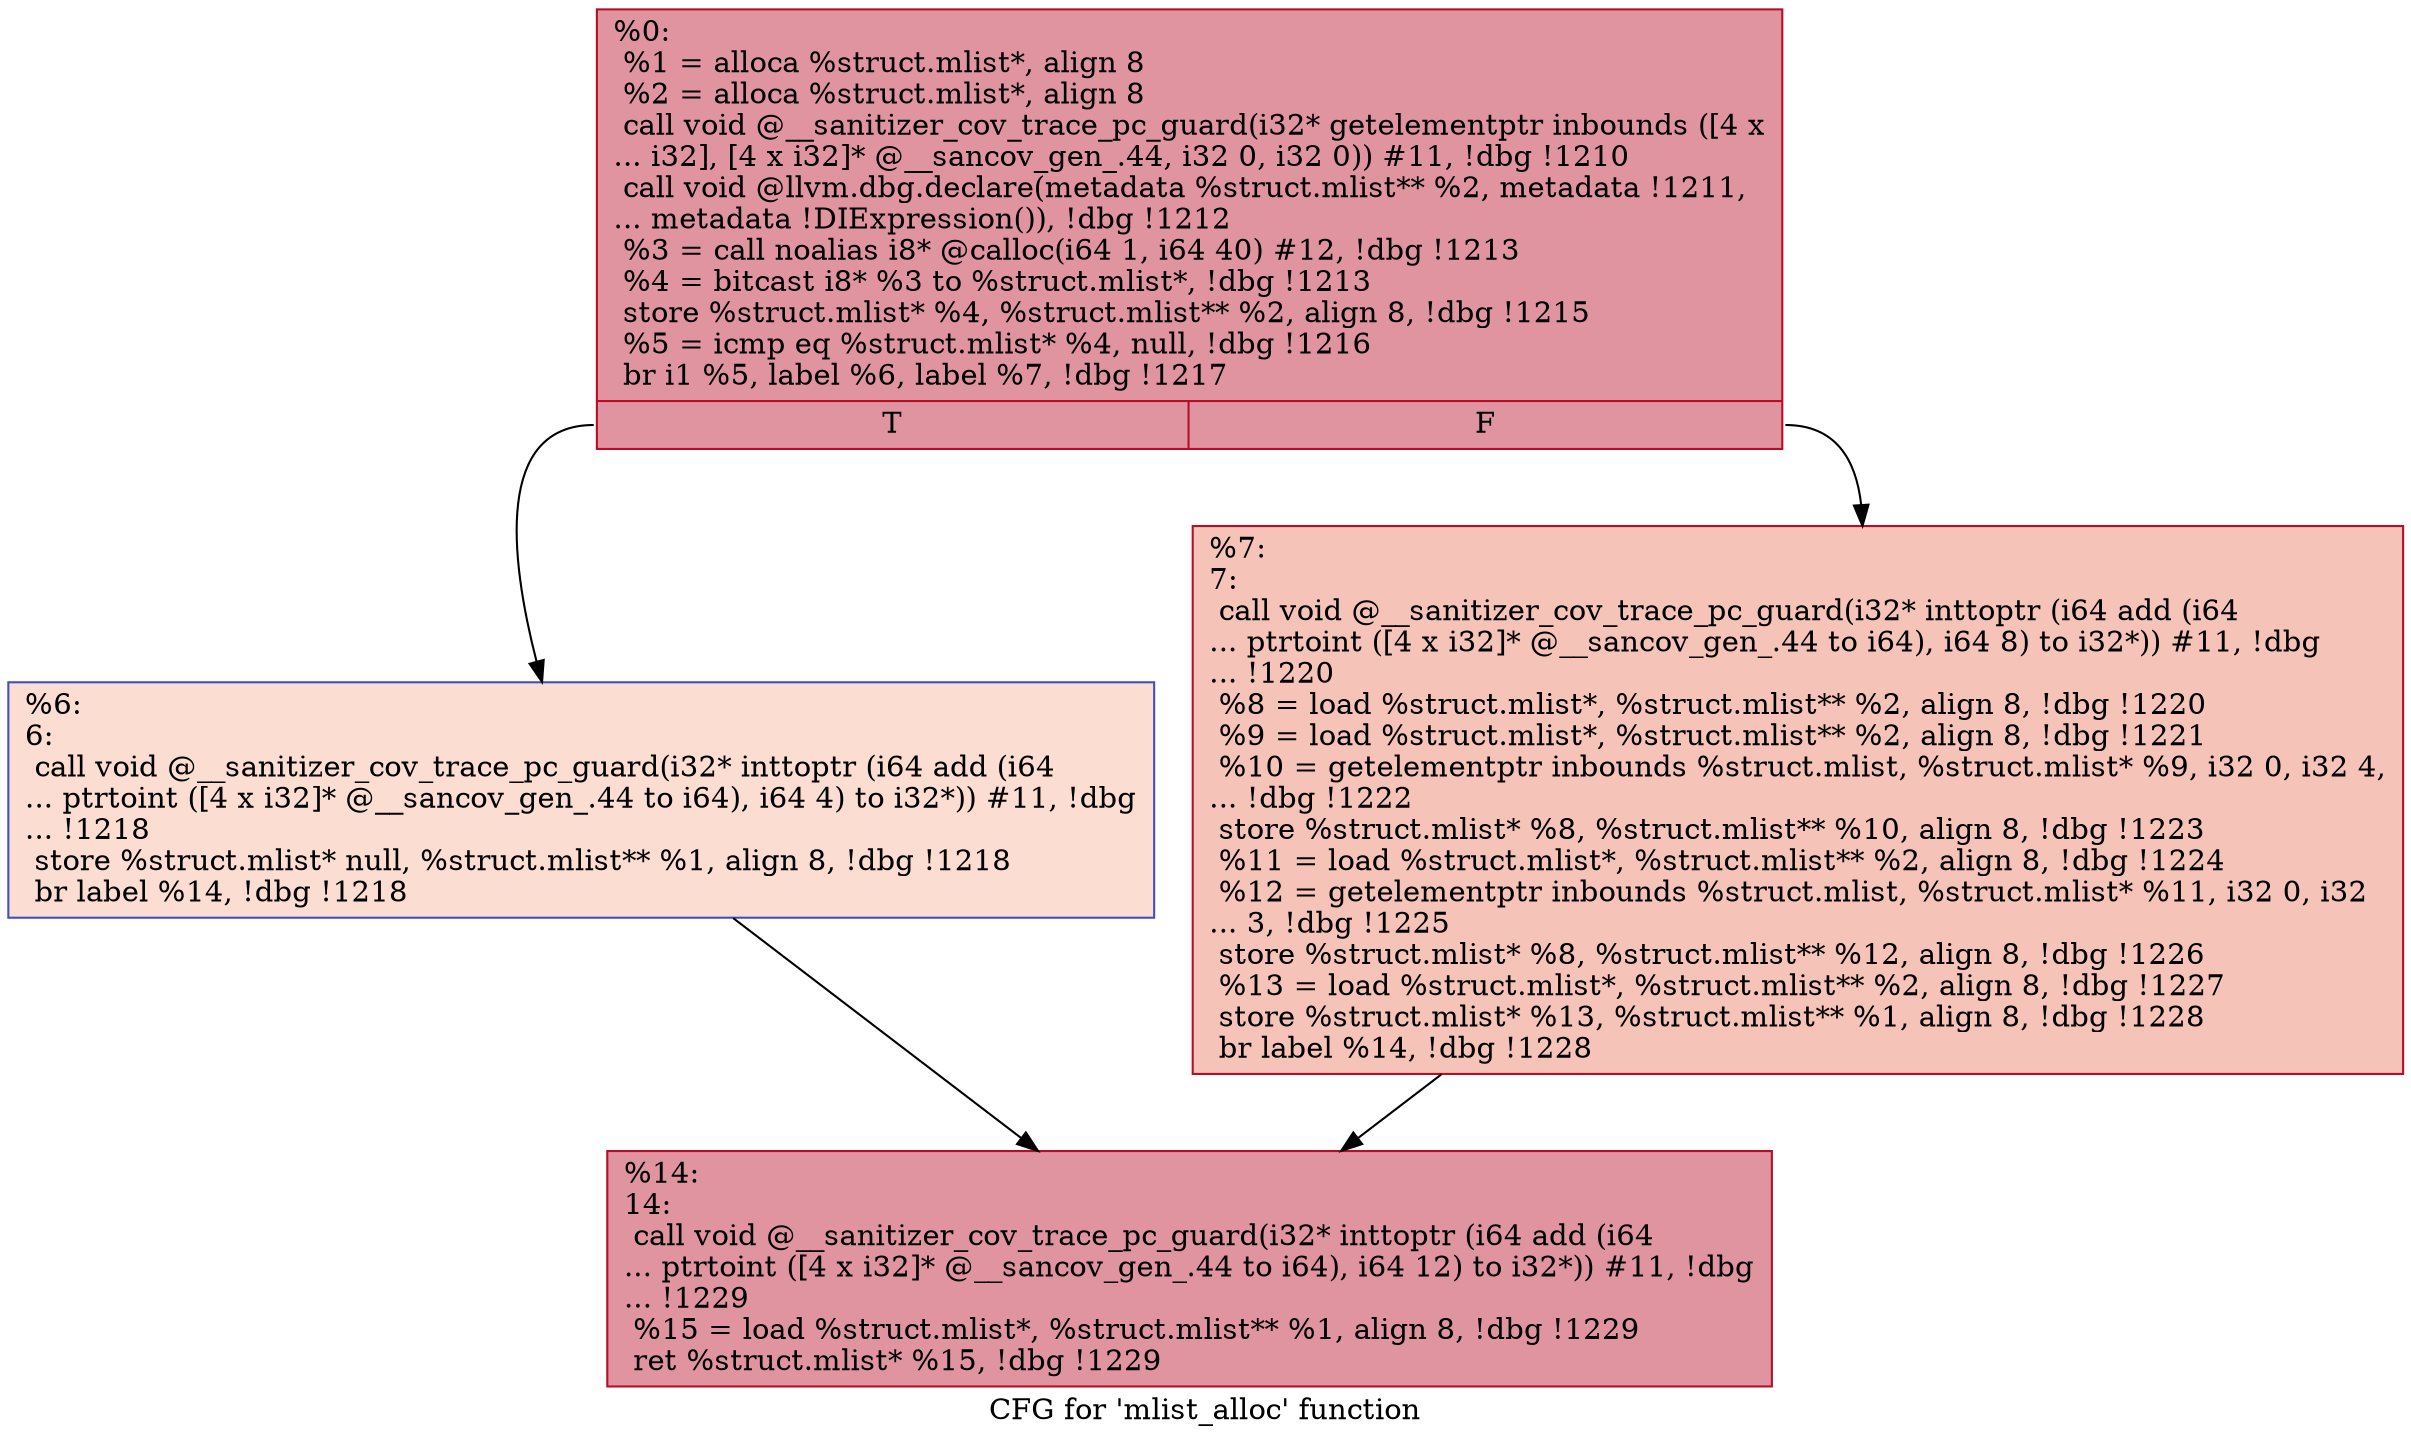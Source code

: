 digraph "CFG for 'mlist_alloc' function" {
	label="CFG for 'mlist_alloc' function";

	Node0x559c5c864810 [shape=record,color="#b70d28ff", style=filled, fillcolor="#b70d2870",label="{%0:\l  %1 = alloca %struct.mlist*, align 8\l  %2 = alloca %struct.mlist*, align 8\l  call void @__sanitizer_cov_trace_pc_guard(i32* getelementptr inbounds ([4 x\l... i32], [4 x i32]* @__sancov_gen_.44, i32 0, i32 0)) #11, !dbg !1210\l  call void @llvm.dbg.declare(metadata %struct.mlist** %2, metadata !1211,\l... metadata !DIExpression()), !dbg !1212\l  %3 = call noalias i8* @calloc(i64 1, i64 40) #12, !dbg !1213\l  %4 = bitcast i8* %3 to %struct.mlist*, !dbg !1213\l  store %struct.mlist* %4, %struct.mlist** %2, align 8, !dbg !1215\l  %5 = icmp eq %struct.mlist* %4, null, !dbg !1216\l  br i1 %5, label %6, label %7, !dbg !1217\l|{<s0>T|<s1>F}}"];
	Node0x559c5c864810:s0 -> Node0x559c5c864890;
	Node0x559c5c864810:s1 -> Node0x559c5c8648e0;
	Node0x559c5c864890 [shape=record,color="#3d50c3ff", style=filled, fillcolor="#f7b39670",label="{%6:\l6:                                                \l  call void @__sanitizer_cov_trace_pc_guard(i32* inttoptr (i64 add (i64\l... ptrtoint ([4 x i32]* @__sancov_gen_.44 to i64), i64 4) to i32*)) #11, !dbg\l... !1218\l  store %struct.mlist* null, %struct.mlist** %1, align 8, !dbg !1218\l  br label %14, !dbg !1218\l}"];
	Node0x559c5c864890 -> Node0x559c5c864930;
	Node0x559c5c8648e0 [shape=record,color="#b70d28ff", style=filled, fillcolor="#e8765c70",label="{%7:\l7:                                                \l  call void @__sanitizer_cov_trace_pc_guard(i32* inttoptr (i64 add (i64\l... ptrtoint ([4 x i32]* @__sancov_gen_.44 to i64), i64 8) to i32*)) #11, !dbg\l... !1220\l  %8 = load %struct.mlist*, %struct.mlist** %2, align 8, !dbg !1220\l  %9 = load %struct.mlist*, %struct.mlist** %2, align 8, !dbg !1221\l  %10 = getelementptr inbounds %struct.mlist, %struct.mlist* %9, i32 0, i32 4,\l... !dbg !1222\l  store %struct.mlist* %8, %struct.mlist** %10, align 8, !dbg !1223\l  %11 = load %struct.mlist*, %struct.mlist** %2, align 8, !dbg !1224\l  %12 = getelementptr inbounds %struct.mlist, %struct.mlist* %11, i32 0, i32\l... 3, !dbg !1225\l  store %struct.mlist* %8, %struct.mlist** %12, align 8, !dbg !1226\l  %13 = load %struct.mlist*, %struct.mlist** %2, align 8, !dbg !1227\l  store %struct.mlist* %13, %struct.mlist** %1, align 8, !dbg !1228\l  br label %14, !dbg !1228\l}"];
	Node0x559c5c8648e0 -> Node0x559c5c864930;
	Node0x559c5c864930 [shape=record,color="#b70d28ff", style=filled, fillcolor="#b70d2870",label="{%14:\l14:                                               \l  call void @__sanitizer_cov_trace_pc_guard(i32* inttoptr (i64 add (i64\l... ptrtoint ([4 x i32]* @__sancov_gen_.44 to i64), i64 12) to i32*)) #11, !dbg\l... !1229\l  %15 = load %struct.mlist*, %struct.mlist** %1, align 8, !dbg !1229\l  ret %struct.mlist* %15, !dbg !1229\l}"];
}
